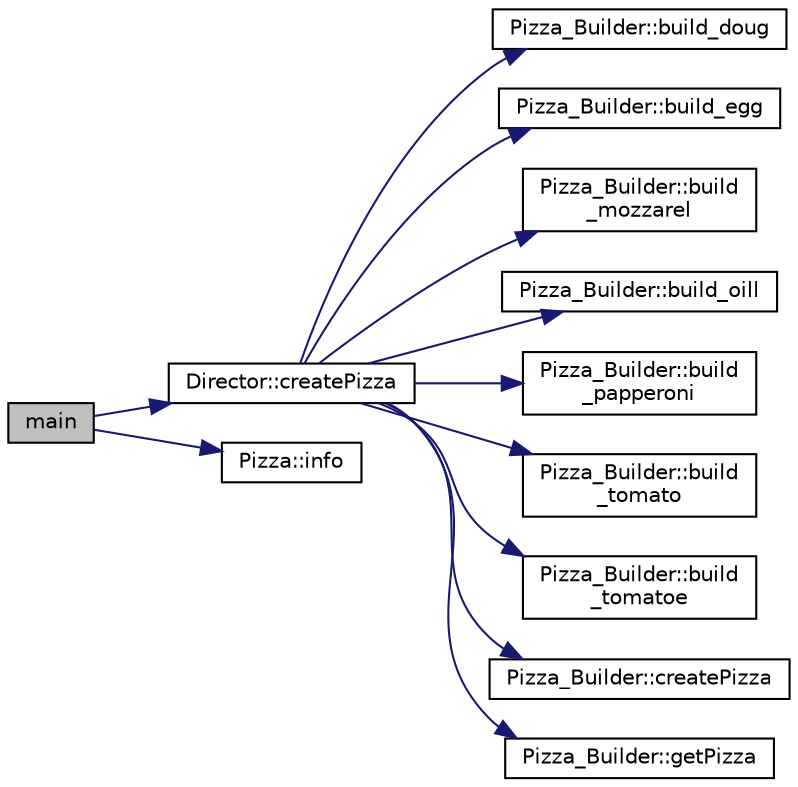 digraph "main"
{
 // LATEX_PDF_SIZE
  bgcolor="transparent";
  edge [fontname="Helvetica",fontsize="10",labelfontname="Helvetica",labelfontsize="10"];
  node [fontname="Helvetica",fontsize="10",shape=record];
  rankdir="LR";
  Node1 [label="main",height=0.2,width=0.4,color="black", fillcolor="grey75", style="filled", fontcolor="black",tooltip="главная функция"];
  Node1 -> Node2 [color="midnightblue",fontsize="10",style="solid",fontname="Helvetica"];
  Node2 [label="Director::createPizza",height=0.2,width=0.4,color="black",URL="$class_director.html#abd24e16a9a96177b69ca2fa7408313e0",tooltip=" "];
  Node2 -> Node3 [color="midnightblue",fontsize="10",style="solid",fontname="Helvetica"];
  Node3 [label="Pizza_Builder::build_doug",height=0.2,width=0.4,color="black",URL="$class_pizza___builder.html#a6cfd12470fb0c58371699df92ed0b2cb",tooltip=" "];
  Node2 -> Node4 [color="midnightblue",fontsize="10",style="solid",fontname="Helvetica"];
  Node4 [label="Pizza_Builder::build_egg",height=0.2,width=0.4,color="black",URL="$class_pizza___builder.html#acd1530a89436a7f2b4a98a69c2026c24",tooltip=" "];
  Node2 -> Node5 [color="midnightblue",fontsize="10",style="solid",fontname="Helvetica"];
  Node5 [label="Pizza_Builder::build\l_mozzarel",height=0.2,width=0.4,color="black",URL="$class_pizza___builder.html#a8559994857d98d6e45a297c14cb02985",tooltip=" "];
  Node2 -> Node6 [color="midnightblue",fontsize="10",style="solid",fontname="Helvetica"];
  Node6 [label="Pizza_Builder::build_oill",height=0.2,width=0.4,color="black",URL="$class_pizza___builder.html#ac070d3f804f6e2fe37d0d8be27288f1d",tooltip=" "];
  Node2 -> Node7 [color="midnightblue",fontsize="10",style="solid",fontname="Helvetica"];
  Node7 [label="Pizza_Builder::build\l_papperoni",height=0.2,width=0.4,color="black",URL="$class_pizza___builder.html#a4749495e01da45915e3e45dc30a23e32",tooltip=" "];
  Node2 -> Node8 [color="midnightblue",fontsize="10",style="solid",fontname="Helvetica"];
  Node8 [label="Pizza_Builder::build\l_tomato",height=0.2,width=0.4,color="black",URL="$class_pizza___builder.html#a93c559ed2eddad1019b57d73e0e43802",tooltip=" "];
  Node2 -> Node9 [color="midnightblue",fontsize="10",style="solid",fontname="Helvetica"];
  Node9 [label="Pizza_Builder::build\l_tomatoe",height=0.2,width=0.4,color="black",URL="$class_pizza___builder.html#abf059c7597ef6deae61cc398f573a4e5",tooltip=" "];
  Node2 -> Node10 [color="midnightblue",fontsize="10",style="solid",fontname="Helvetica"];
  Node10 [label="Pizza_Builder::createPizza",height=0.2,width=0.4,color="black",URL="$class_pizza___builder.html#a9fc2925f231fd7e854ab0015bdb5c77c",tooltip=" "];
  Node2 -> Node11 [color="midnightblue",fontsize="10",style="solid",fontname="Helvetica"];
  Node11 [label="Pizza_Builder::getPizza",height=0.2,width=0.4,color="black",URL="$class_pizza___builder.html#a5dc1c8c7f6e03a9a287c6e40a4d4cb74",tooltip=" "];
  Node1 -> Node12 [color="midnightblue",fontsize="10",style="solid",fontname="Helvetica"];
  Node12 [label="Pizza::info",height=0.2,width=0.4,color="black",URL="$class_pizza.html#a0950aaa2990c65f67a0c739894c7f69c",tooltip=" "];
}
